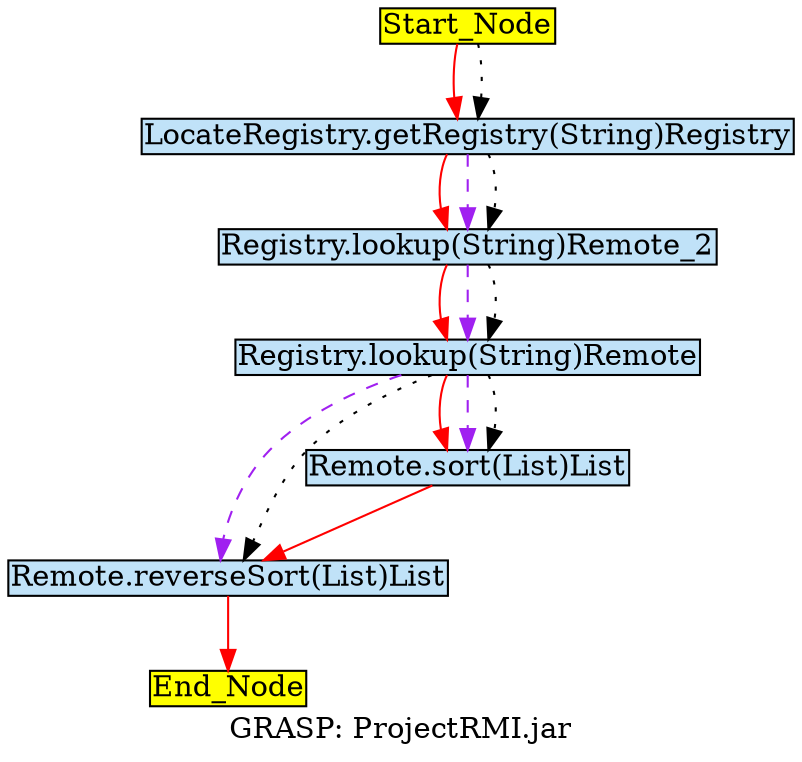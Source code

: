 digraph G {
	graph[label="GRASP: ProjectRMI.jar"];	node[style=filled,fillcolor ="white",shape=box,margin=0.02,width=0,height=0];
	"Start_Node"[fillcolor ="yellow",style="filled" ];
	"Remote.reverseSort(List)List"[fillcolor ="#c0e2f8",style="filled" ];
	"Start_Node"[fillcolor ="yellow",style="filled" ];
	"End_Node"[fillcolor ="yellow",style="filled" ];
	"Remote.sort(List)List"[fillcolor ="#c0e2f8",style="filled" ];
	"Registry.lookup(String)Remote"[fillcolor ="#c0e2f8",style="filled" ];
	"Registry.lookup(String)Remote_2"[fillcolor ="#c0e2f8",style="filled" ];
	"LocateRegistry.getRegistry(String)Registry"[fillcolor ="#c0e2f8",style="filled" ];
	"Remote.reverseSort(List)List" -> "End_Node"[color="red",style=solid];
	"Start_Node" -> "LocateRegistry.getRegistry(String)Registry"[color="red",style=solid];
	"Start_Node" -> "LocateRegistry.getRegistry(String)Registry"[color="black",style=dotted];
	"Remote.sort(List)List" -> "Remote.reverseSort(List)List"[color="red",style=solid];
	"Registry.lookup(String)Remote" -> "Remote.reverseSort(List)List"[color="purple",style=dashed];
	"Registry.lookup(String)Remote" -> "Remote.reverseSort(List)List"[color="black",style=dotted];
	"Registry.lookup(String)Remote" -> "Remote.sort(List)List"[color="red",style=solid];
	"Registry.lookup(String)Remote" -> "Remote.sort(List)List"[color="purple",style=dashed];
	"Registry.lookup(String)Remote" -> "Remote.sort(List)List"[color="black",style=dotted];
	"Registry.lookup(String)Remote_2" -> "Registry.lookup(String)Remote"[color="red",style=solid];
	"Registry.lookup(String)Remote_2" -> "Registry.lookup(String)Remote"[color="purple",style=dashed];
	"Registry.lookup(String)Remote_2" -> "Registry.lookup(String)Remote"[color="black",style=dotted];
	"LocateRegistry.getRegistry(String)Registry" -> "Registry.lookup(String)Remote_2"[color="red",style=solid];
	"LocateRegistry.getRegistry(String)Registry" -> "Registry.lookup(String)Remote_2"[color="purple",style=dashed];
	"LocateRegistry.getRegistry(String)Registry" -> "Registry.lookup(String)Remote_2"[color="black",style=dotted];
}

